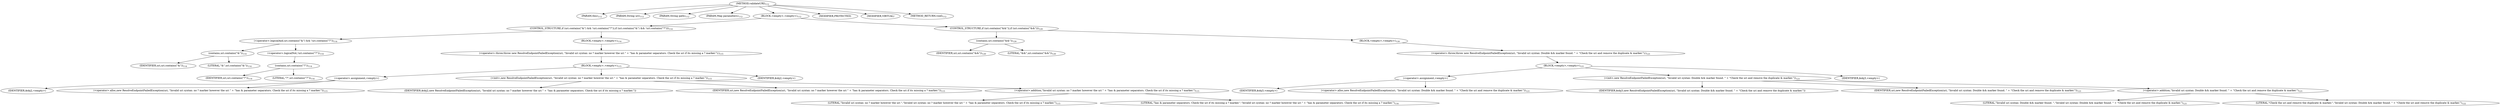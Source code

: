digraph "validateURI" {  
"238" [label = <(METHOD,validateURI)<SUB>112</SUB>> ]
"239" [label = <(PARAM,this)<SUB>112</SUB>> ]
"240" [label = <(PARAM,String uri)<SUB>112</SUB>> ]
"241" [label = <(PARAM,String path)<SUB>112</SUB>> ]
"242" [label = <(PARAM,Map parameters)<SUB>112</SUB>> ]
"243" [label = <(BLOCK,&lt;empty&gt;,&lt;empty&gt;)<SUB>112</SUB>> ]
"244" [label = <(CONTROL_STRUCTURE,if (uri.contains(&quot;&amp;&quot;) &amp;&amp; !uri.contains(&quot;?&quot;)),if (uri.contains(&quot;&amp;&quot;) &amp;&amp; !uri.contains(&quot;?&quot;)))<SUB>114</SUB>> ]
"245" [label = <(&lt;operator&gt;.logicalAnd,uri.contains(&quot;&amp;&quot;) &amp;&amp; !uri.contains(&quot;?&quot;))<SUB>114</SUB>> ]
"246" [label = <(contains,uri.contains(&quot;&amp;&quot;))<SUB>114</SUB>> ]
"247" [label = <(IDENTIFIER,uri,uri.contains(&quot;&amp;&quot;))<SUB>114</SUB>> ]
"248" [label = <(LITERAL,&quot;&amp;&quot;,uri.contains(&quot;&amp;&quot;))<SUB>114</SUB>> ]
"249" [label = <(&lt;operator&gt;.logicalNot,!uri.contains(&quot;?&quot;))<SUB>114</SUB>> ]
"250" [label = <(contains,uri.contains(&quot;?&quot;))<SUB>114</SUB>> ]
"251" [label = <(IDENTIFIER,uri,uri.contains(&quot;?&quot;))<SUB>114</SUB>> ]
"252" [label = <(LITERAL,&quot;?&quot;,uri.contains(&quot;?&quot;))<SUB>114</SUB>> ]
"253" [label = <(BLOCK,&lt;empty&gt;,&lt;empty&gt;)<SUB>114</SUB>> ]
"254" [label = <(&lt;operator&gt;.throw,throw new ResolveEndpointFailedException(uri, &quot;Invalid uri syntax: no ? marker however the uri &quot; + &quot;has &amp; parameter separators. Check the uri if its missing a ? marker.&quot;);)<SUB>115</SUB>> ]
"255" [label = <(BLOCK,&lt;empty&gt;,&lt;empty&gt;)<SUB>115</SUB>> ]
"256" [label = <(&lt;operator&gt;.assignment,&lt;empty&gt;)> ]
"257" [label = <(IDENTIFIER,$obj2,&lt;empty&gt;)> ]
"258" [label = <(&lt;operator&gt;.alloc,new ResolveEndpointFailedException(uri, &quot;Invalid uri syntax: no ? marker however the uri &quot; + &quot;has &amp; parameter separators. Check the uri if its missing a ? marker.&quot;))<SUB>115</SUB>> ]
"259" [label = <(&lt;init&gt;,new ResolveEndpointFailedException(uri, &quot;Invalid uri syntax: no ? marker however the uri &quot; + &quot;has &amp; parameter separators. Check the uri if its missing a ? marker.&quot;))<SUB>115</SUB>> ]
"260" [label = <(IDENTIFIER,$obj2,new ResolveEndpointFailedException(uri, &quot;Invalid uri syntax: no ? marker however the uri &quot; + &quot;has &amp; parameter separators. Check the uri if its missing a ? marker.&quot;))> ]
"261" [label = <(IDENTIFIER,uri,new ResolveEndpointFailedException(uri, &quot;Invalid uri syntax: no ? marker however the uri &quot; + &quot;has &amp; parameter separators. Check the uri if its missing a ? marker.&quot;))<SUB>115</SUB>> ]
"262" [label = <(&lt;operator&gt;.addition,&quot;Invalid uri syntax: no ? marker however the uri &quot; + &quot;has &amp; parameter separators. Check the uri if its missing a ? marker.&quot;)<SUB>115</SUB>> ]
"263" [label = <(LITERAL,&quot;Invalid uri syntax: no ? marker however the uri &quot;,&quot;Invalid uri syntax: no ? marker however the uri &quot; + &quot;has &amp; parameter separators. Check the uri if its missing a ? marker.&quot;)<SUB>115</SUB>> ]
"264" [label = <(LITERAL,&quot;has &amp; parameter separators. Check the uri if its missing a ? marker.&quot;,&quot;Invalid uri syntax: no ? marker however the uri &quot; + &quot;has &amp; parameter separators. Check the uri if its missing a ? marker.&quot;)<SUB>116</SUB>> ]
"265" [label = <(IDENTIFIER,$obj2,&lt;empty&gt;)> ]
"266" [label = <(CONTROL_STRUCTURE,if (uri.contains(&quot;&amp;&amp;&quot;)),if (uri.contains(&quot;&amp;&amp;&quot;)))<SUB>120</SUB>> ]
"267" [label = <(contains,uri.contains(&quot;&amp;&amp;&quot;))<SUB>120</SUB>> ]
"268" [label = <(IDENTIFIER,uri,uri.contains(&quot;&amp;&amp;&quot;))<SUB>120</SUB>> ]
"269" [label = <(LITERAL,&quot;&amp;&amp;&quot;,uri.contains(&quot;&amp;&amp;&quot;))<SUB>120</SUB>> ]
"270" [label = <(BLOCK,&lt;empty&gt;,&lt;empty&gt;)<SUB>120</SUB>> ]
"271" [label = <(&lt;operator&gt;.throw,throw new ResolveEndpointFailedException(uri, &quot;Invalid uri syntax: Double &amp;&amp; marker found. &quot; + &quot;Check the uri and remove the duplicate &amp; marker.&quot;);)<SUB>121</SUB>> ]
"272" [label = <(BLOCK,&lt;empty&gt;,&lt;empty&gt;)<SUB>121</SUB>> ]
"273" [label = <(&lt;operator&gt;.assignment,&lt;empty&gt;)> ]
"274" [label = <(IDENTIFIER,$obj3,&lt;empty&gt;)> ]
"275" [label = <(&lt;operator&gt;.alloc,new ResolveEndpointFailedException(uri, &quot;Invalid uri syntax: Double &amp;&amp; marker found. &quot; + &quot;Check the uri and remove the duplicate &amp; marker.&quot;))<SUB>121</SUB>> ]
"276" [label = <(&lt;init&gt;,new ResolveEndpointFailedException(uri, &quot;Invalid uri syntax: Double &amp;&amp; marker found. &quot; + &quot;Check the uri and remove the duplicate &amp; marker.&quot;))<SUB>121</SUB>> ]
"277" [label = <(IDENTIFIER,$obj3,new ResolveEndpointFailedException(uri, &quot;Invalid uri syntax: Double &amp;&amp; marker found. &quot; + &quot;Check the uri and remove the duplicate &amp; marker.&quot;))> ]
"278" [label = <(IDENTIFIER,uri,new ResolveEndpointFailedException(uri, &quot;Invalid uri syntax: Double &amp;&amp; marker found. &quot; + &quot;Check the uri and remove the duplicate &amp; marker.&quot;))<SUB>121</SUB>> ]
"279" [label = <(&lt;operator&gt;.addition,&quot;Invalid uri syntax: Double &amp;&amp; marker found. &quot; + &quot;Check the uri and remove the duplicate &amp; marker.&quot;)<SUB>121</SUB>> ]
"280" [label = <(LITERAL,&quot;Invalid uri syntax: Double &amp;&amp; marker found. &quot;,&quot;Invalid uri syntax: Double &amp;&amp; marker found. &quot; + &quot;Check the uri and remove the duplicate &amp; marker.&quot;)<SUB>121</SUB>> ]
"281" [label = <(LITERAL,&quot;Check the uri and remove the duplicate &amp; marker.&quot;,&quot;Invalid uri syntax: Double &amp;&amp; marker found. &quot; + &quot;Check the uri and remove the duplicate &amp; marker.&quot;)<SUB>122</SUB>> ]
"282" [label = <(IDENTIFIER,$obj3,&lt;empty&gt;)> ]
"283" [label = <(MODIFIER,PROTECTED)> ]
"284" [label = <(MODIFIER,VIRTUAL)> ]
"285" [label = <(METHOD_RETURN,void)<SUB>112</SUB>> ]
  "238" -> "239" 
  "238" -> "240" 
  "238" -> "241" 
  "238" -> "242" 
  "238" -> "243" 
  "238" -> "283" 
  "238" -> "284" 
  "238" -> "285" 
  "243" -> "244" 
  "243" -> "266" 
  "244" -> "245" 
  "244" -> "253" 
  "245" -> "246" 
  "245" -> "249" 
  "246" -> "247" 
  "246" -> "248" 
  "249" -> "250" 
  "250" -> "251" 
  "250" -> "252" 
  "253" -> "254" 
  "254" -> "255" 
  "255" -> "256" 
  "255" -> "259" 
  "255" -> "265" 
  "256" -> "257" 
  "256" -> "258" 
  "259" -> "260" 
  "259" -> "261" 
  "259" -> "262" 
  "262" -> "263" 
  "262" -> "264" 
  "266" -> "267" 
  "266" -> "270" 
  "267" -> "268" 
  "267" -> "269" 
  "270" -> "271" 
  "271" -> "272" 
  "272" -> "273" 
  "272" -> "276" 
  "272" -> "282" 
  "273" -> "274" 
  "273" -> "275" 
  "276" -> "277" 
  "276" -> "278" 
  "276" -> "279" 
  "279" -> "280" 
  "279" -> "281" 
}
